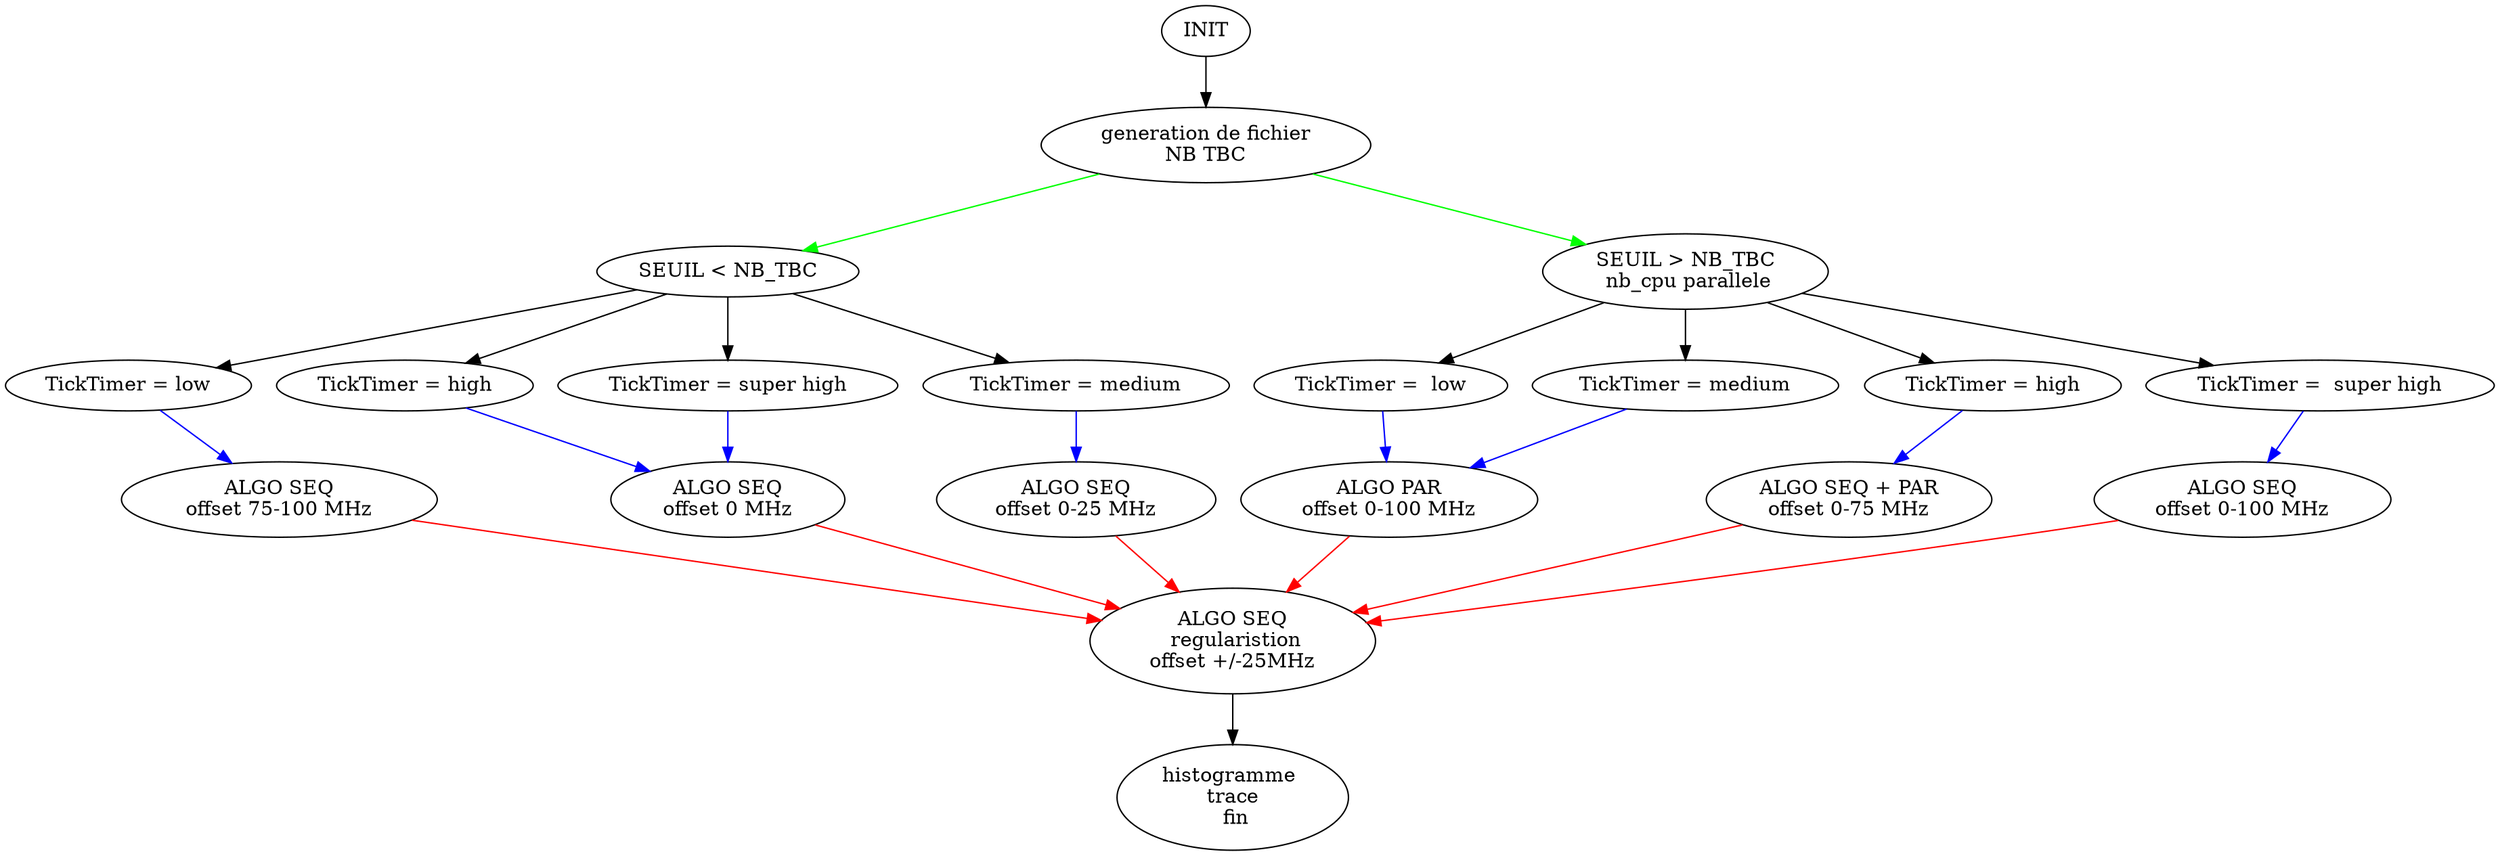 
digraph graph_archi {
  overlap = scale;
  init[label="INIT"];
   TBC[label="generation de fichier\nNB TBC"];
   SL[label="SEUIL < NB_TBC"];
   SH[label="SEUIL > NB_TBC\n nb_cpu parallele"];
   L1[label="TickTimer = low"];
   L2[label="TickTimer =  low"];
   H1[label="TickTimer = high"];
   H2[label="TickTimer = high"];
   M1[label="TickTimer = medium"];
   M2[label="TickTimer = medium"];
   HH1[label="TickTimer = super high"];
   HH2[label="TickTimer =  super high"];
   SEQ1[label="ALGO SEQ\n offset 75-100 MHz "];
   SEQ2[label="ALGO SEQ\n offset 0-25 MHz "];
   SEQ3[label="ALGO SEQ\n offset 0 MHz "];
   SEQ4[label="ALGO SEQ\n offset 0-100 MHz "];
   PAR2[label="ALGO PAR\n offset 0-100 MHz "];
   MIX1[label="ALGO SEQ + PAR\n offset 0-75 MHz "];
   MIX2[label="ALGO SEQ\n regularistion\n offset +/-25MHz "];
   FIN[label="histogramme \n trace \n fin"];
   init -> TBC[];
   TBC -> SL[color=green];
   TBC -> SH[color= green];
   SL -> L1[color=black];
   SL -> M1[color=black];
   SL -> H1[color=black];
   SL -> HH1[color=black];
   SH -> L2[color=black];
   SH -> M2[color=black];
   SH -> H2[color=black];
   SH -> HH2[color=black];
   
   L1 -> SEQ1[color=blue];
   M1 -> SEQ2[color=blue];
   H1 -> SEQ3[color=blue];
   HH1 -> SEQ3[color=blue];
   
   L2 -> PAR2[color=blue];
   M2 -> PAR2[color=blue];
   H2 -> MIX1[color=blue];
   HH2 -> SEQ4[color=blue];
   
   SEQ2 -> MIX2[color=red];
   SEQ1 -> MIX2[color=red];
   SEQ3 -> MIX2[color=red];

   PAR2 -> MIX2[color=red];
   MIX1 -> MIX2[color=red];
   SEQ4 -> MIX2[color=red];
   
   MIX2->FIN[color="black"];
   
  
}


